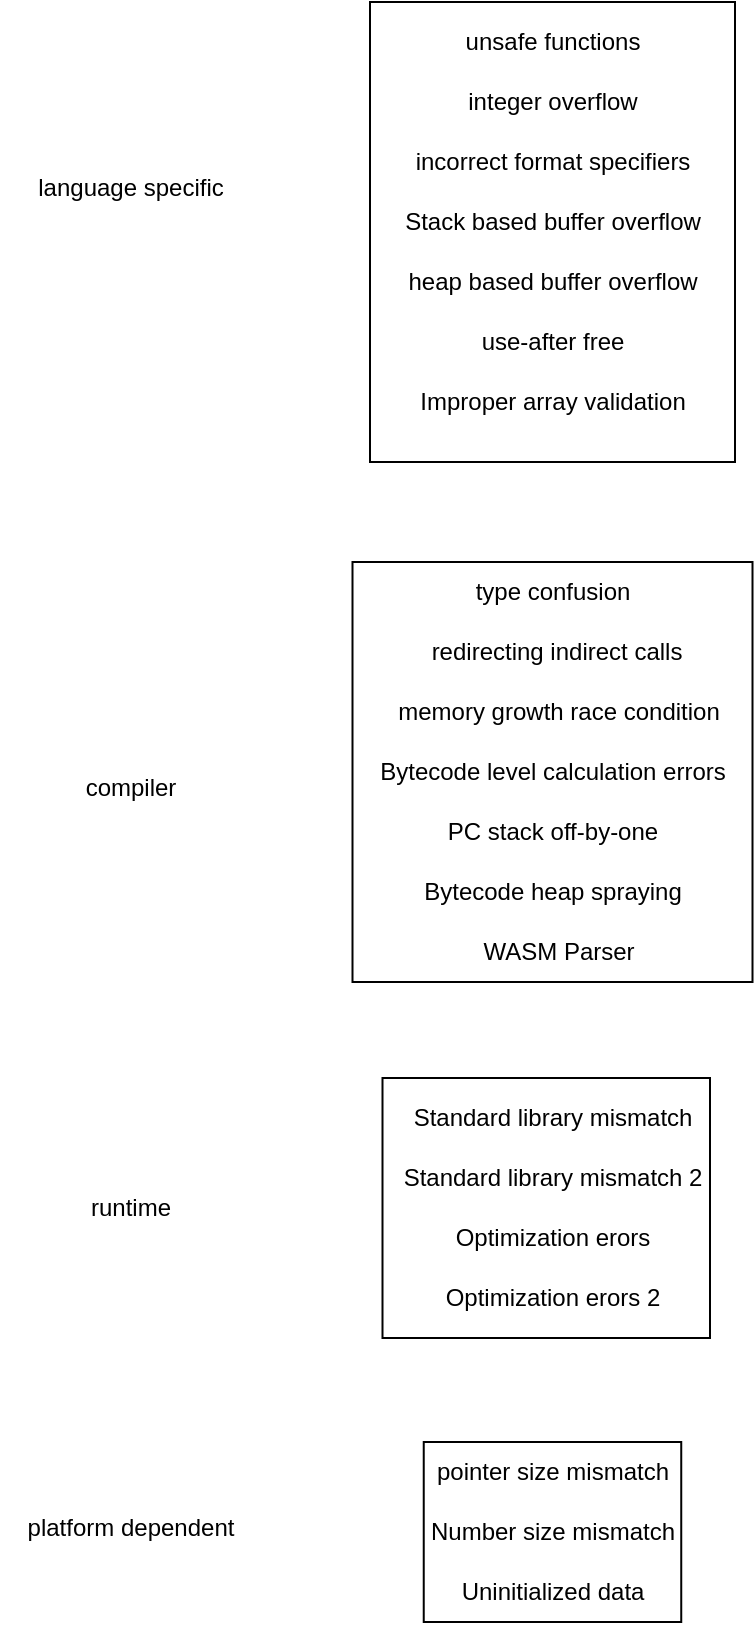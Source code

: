 <mxfile version="26.2.14">
  <diagram name="Page-1" id="ElEJQn2bmnE-FZxb2ZQC">
    <mxGraphModel dx="1426" dy="1032" grid="1" gridSize="10" guides="1" tooltips="1" connect="1" arrows="1" fold="1" page="1" pageScale="1" pageWidth="850" pageHeight="1100" math="0" shadow="0">
      <root>
        <mxCell id="0" />
        <mxCell id="1" parent="0" />
        <mxCell id="iszfN2IdjPFp7sUso98m-1" value="" style="group" vertex="1" connectable="0" parent="1">
          <mxGeometry x="230" y="100" width="182.5" height="230" as="geometry" />
        </mxCell>
        <mxCell id="Kvmyp9nTmgMz7uB1PPaK-2" value="" style="rounded=0;whiteSpace=wrap;html=1;rotation=90;movable=1;resizable=1;rotatable=1;deletable=1;editable=1;locked=0;connectable=1;" parent="iszfN2IdjPFp7sUso98m-1" vertex="1">
          <mxGeometry x="-23.75" y="23.75" width="230" height="182.5" as="geometry" />
        </mxCell>
        <mxCell id="Kvmyp9nTmgMz7uB1PPaK-3" value="&lt;div&gt;unsafe functions &lt;br&gt;&lt;/div&gt;" style="text;html=1;align=center;verticalAlign=middle;resizable=1;points=[];autosize=1;strokeColor=none;fillColor=none;movable=1;rotatable=1;deletable=1;editable=1;locked=0;connectable=1;" parent="iszfN2IdjPFp7sUso98m-1" vertex="1">
          <mxGeometry x="36.25" y="5" width="110" height="30" as="geometry" />
        </mxCell>
        <mxCell id="Kvmyp9nTmgMz7uB1PPaK-4" value="&lt;div&gt;integer overflow&lt;/div&gt;" style="text;html=1;align=center;verticalAlign=middle;resizable=1;points=[];autosize=1;strokeColor=none;fillColor=none;movable=1;rotatable=1;deletable=1;editable=1;locked=0;connectable=1;" parent="iszfN2IdjPFp7sUso98m-1" vertex="1">
          <mxGeometry x="36.25" y="35" width="110" height="30" as="geometry" />
        </mxCell>
        <mxCell id="Kvmyp9nTmgMz7uB1PPaK-5" value="incorrect format specifiers" style="text;html=1;align=center;verticalAlign=middle;resizable=1;points=[];autosize=1;strokeColor=none;fillColor=none;movable=1;rotatable=1;deletable=1;editable=1;locked=0;connectable=1;" parent="iszfN2IdjPFp7sUso98m-1" vertex="1">
          <mxGeometry x="11.25" y="65" width="160" height="30" as="geometry" />
        </mxCell>
        <mxCell id="Kvmyp9nTmgMz7uB1PPaK-6" value="&lt;div&gt;Stack based buffer overflow&lt;/div&gt;" style="text;html=1;align=center;verticalAlign=middle;resizable=1;points=[];autosize=1;strokeColor=none;fillColor=none;movable=1;rotatable=1;deletable=1;editable=1;locked=0;connectable=1;" parent="iszfN2IdjPFp7sUso98m-1" vertex="1">
          <mxGeometry x="6.25" y="95" width="170" height="30" as="geometry" />
        </mxCell>
        <mxCell id="Kvmyp9nTmgMz7uB1PPaK-7" value="&lt;div&gt;heap based buffer overflow&lt;/div&gt;" style="text;html=1;align=center;verticalAlign=middle;resizable=1;points=[];autosize=1;strokeColor=none;fillColor=none;movable=1;rotatable=1;deletable=1;editable=1;locked=0;connectable=1;" parent="iszfN2IdjPFp7sUso98m-1" vertex="1">
          <mxGeometry x="6.25" y="125" width="170" height="30" as="geometry" />
        </mxCell>
        <mxCell id="Kvmyp9nTmgMz7uB1PPaK-8" value="&lt;div&gt;use-after free&lt;/div&gt;" style="text;html=1;align=center;verticalAlign=middle;resizable=1;points=[];autosize=1;strokeColor=none;fillColor=none;movable=1;rotatable=1;deletable=1;editable=1;locked=0;connectable=1;" parent="iszfN2IdjPFp7sUso98m-1" vertex="1">
          <mxGeometry x="46.25" y="155" width="90" height="30" as="geometry" />
        </mxCell>
        <mxCell id="Kvmyp9nTmgMz7uB1PPaK-9" value="Improper array validation" style="text;html=1;align=center;verticalAlign=middle;resizable=1;points=[];autosize=1;strokeColor=none;fillColor=none;movable=1;rotatable=1;deletable=1;editable=1;locked=0;connectable=1;" parent="iszfN2IdjPFp7sUso98m-1" vertex="1">
          <mxGeometry x="11.25" y="185" width="160" height="30" as="geometry" />
        </mxCell>
        <mxCell id="iszfN2IdjPFp7sUso98m-4" value="&lt;div&gt;language specific &lt;br&gt;&lt;/div&gt;" style="text;html=1;align=center;verticalAlign=middle;resizable=0;points=[];autosize=1;strokeColor=none;fillColor=none;" vertex="1" parent="1">
          <mxGeometry x="50" y="178" width="120" height="30" as="geometry" />
        </mxCell>
        <mxCell id="iszfN2IdjPFp7sUso98m-15" value="" style="group" vertex="1" connectable="0" parent="1">
          <mxGeometry x="221.25" y="380" width="200" height="210" as="geometry" />
        </mxCell>
        <mxCell id="iszfN2IdjPFp7sUso98m-14" value="" style="rounded=0;whiteSpace=wrap;html=1;" vertex="1" parent="iszfN2IdjPFp7sUso98m-15">
          <mxGeometry width="200" height="210" as="geometry" />
        </mxCell>
        <mxCell id="iszfN2IdjPFp7sUso98m-5" value="&lt;div&gt;type confusion&lt;/div&gt;" style="text;html=1;align=center;verticalAlign=middle;resizable=0;points=[];autosize=1;strokeColor=none;fillColor=none;" vertex="1" parent="iszfN2IdjPFp7sUso98m-15">
          <mxGeometry x="50" width="100" height="30" as="geometry" />
        </mxCell>
        <mxCell id="iszfN2IdjPFp7sUso98m-6" value="redirecting indirect calls" style="text;html=1;align=center;verticalAlign=middle;resizable=0;points=[];autosize=1;strokeColor=none;fillColor=none;" vertex="1" parent="iszfN2IdjPFp7sUso98m-15">
          <mxGeometry x="26.25" y="30" width="150" height="30" as="geometry" />
        </mxCell>
        <mxCell id="iszfN2IdjPFp7sUso98m-7" value="memory growth race condition" style="text;html=1;align=center;verticalAlign=middle;resizable=0;points=[];autosize=1;strokeColor=none;fillColor=none;" vertex="1" parent="iszfN2IdjPFp7sUso98m-15">
          <mxGeometry x="12.5" y="60" width="180" height="30" as="geometry" />
        </mxCell>
        <mxCell id="iszfN2IdjPFp7sUso98m-8" value="Bytecode level calculation errors" style="text;html=1;align=center;verticalAlign=middle;resizable=0;points=[];autosize=1;strokeColor=none;fillColor=none;" vertex="1" parent="iszfN2IdjPFp7sUso98m-15">
          <mxGeometry y="90" width="200" height="30" as="geometry" />
        </mxCell>
        <mxCell id="iszfN2IdjPFp7sUso98m-9" value="PC stack off-by-one" style="text;html=1;align=center;verticalAlign=middle;resizable=0;points=[];autosize=1;strokeColor=none;fillColor=none;" vertex="1" parent="iszfN2IdjPFp7sUso98m-15">
          <mxGeometry x="35" y="120" width="130" height="30" as="geometry" />
        </mxCell>
        <mxCell id="iszfN2IdjPFp7sUso98m-12" value="Bytecode heap spraying" style="text;html=1;align=center;verticalAlign=middle;resizable=0;points=[];autosize=1;strokeColor=none;fillColor=none;" vertex="1" parent="iszfN2IdjPFp7sUso98m-15">
          <mxGeometry x="25" y="150" width="150" height="30" as="geometry" />
        </mxCell>
        <mxCell id="iszfN2IdjPFp7sUso98m-13" value="WASM Parser" style="text;html=1;align=center;verticalAlign=middle;resizable=0;points=[];autosize=1;strokeColor=none;fillColor=none;" vertex="1" parent="iszfN2IdjPFp7sUso98m-15">
          <mxGeometry x="52.5" y="180" width="100" height="30" as="geometry" />
        </mxCell>
        <mxCell id="iszfN2IdjPFp7sUso98m-16" value="compiler " style="text;html=1;align=center;verticalAlign=middle;resizable=0;points=[];autosize=1;strokeColor=none;fillColor=none;" vertex="1" parent="1">
          <mxGeometry x="75" y="478" width="70" height="30" as="geometry" />
        </mxCell>
        <mxCell id="iszfN2IdjPFp7sUso98m-22" value="" style="group" vertex="1" connectable="0" parent="1">
          <mxGeometry x="236.25" y="638" width="170" height="130" as="geometry" />
        </mxCell>
        <mxCell id="iszfN2IdjPFp7sUso98m-17" value="" style="whiteSpace=wrap;html=1;" vertex="1" parent="iszfN2IdjPFp7sUso98m-22">
          <mxGeometry width="163.75" height="130" as="geometry" />
        </mxCell>
        <mxCell id="iszfN2IdjPFp7sUso98m-18" value="Standard library mismatch" style="text;html=1;align=center;verticalAlign=middle;resizable=0;points=[];autosize=1;strokeColor=none;fillColor=none;" vertex="1" parent="iszfN2IdjPFp7sUso98m-22">
          <mxGeometry x="5" y="5" width="160" height="30" as="geometry" />
        </mxCell>
        <mxCell id="iszfN2IdjPFp7sUso98m-19" value="Standard library mismatch 2" style="text;html=1;align=center;verticalAlign=middle;resizable=0;points=[];autosize=1;strokeColor=none;fillColor=none;" vertex="1" parent="iszfN2IdjPFp7sUso98m-22">
          <mxGeometry y="35" width="170" height="30" as="geometry" />
        </mxCell>
        <mxCell id="iszfN2IdjPFp7sUso98m-20" value="Optimization erors" style="text;html=1;align=center;verticalAlign=middle;resizable=0;points=[];autosize=1;strokeColor=none;fillColor=none;" vertex="1" parent="iszfN2IdjPFp7sUso98m-22">
          <mxGeometry x="25" y="65" width="120" height="30" as="geometry" />
        </mxCell>
        <mxCell id="iszfN2IdjPFp7sUso98m-21" value="Optimization erors 2" style="text;html=1;align=center;verticalAlign=middle;resizable=0;points=[];autosize=1;strokeColor=none;fillColor=none;" vertex="1" parent="iszfN2IdjPFp7sUso98m-22">
          <mxGeometry x="20" y="95" width="130" height="30" as="geometry" />
        </mxCell>
        <mxCell id="iszfN2IdjPFp7sUso98m-23" value="runtime" style="text;html=1;align=center;verticalAlign=middle;resizable=0;points=[];autosize=1;strokeColor=none;fillColor=none;" vertex="1" parent="1">
          <mxGeometry x="80" y="688" width="60" height="30" as="geometry" />
        </mxCell>
        <mxCell id="iszfN2IdjPFp7sUso98m-28" value="" style="group" vertex="1" connectable="0" parent="1">
          <mxGeometry x="246.25" y="820" width="150" height="90" as="geometry" />
        </mxCell>
        <mxCell id="iszfN2IdjPFp7sUso98m-27" value="" style="rounded=0;whiteSpace=wrap;html=1;" vertex="1" parent="iszfN2IdjPFp7sUso98m-28">
          <mxGeometry x="10.62" width="128.75" height="90" as="geometry" />
        </mxCell>
        <mxCell id="iszfN2IdjPFp7sUso98m-24" value="&lt;div&gt;pointer size mismatch&lt;/div&gt;" style="text;html=1;align=center;verticalAlign=middle;resizable=0;points=[];autosize=1;strokeColor=none;fillColor=none;" vertex="1" parent="iszfN2IdjPFp7sUso98m-28">
          <mxGeometry x="5" width="140" height="30" as="geometry" />
        </mxCell>
        <mxCell id="iszfN2IdjPFp7sUso98m-25" value="Number size mismatch" style="text;html=1;align=center;verticalAlign=middle;resizable=0;points=[];autosize=1;strokeColor=none;fillColor=none;" vertex="1" parent="iszfN2IdjPFp7sUso98m-28">
          <mxGeometry y="30" width="150" height="30" as="geometry" />
        </mxCell>
        <mxCell id="iszfN2IdjPFp7sUso98m-26" value="&lt;div&gt;Uninitialized data&lt;/div&gt;" style="text;html=1;align=center;verticalAlign=middle;resizable=0;points=[];autosize=1;strokeColor=none;fillColor=none;" vertex="1" parent="iszfN2IdjPFp7sUso98m-28">
          <mxGeometry x="19.99" y="60" width="110" height="30" as="geometry" />
        </mxCell>
        <mxCell id="iszfN2IdjPFp7sUso98m-29" value="&lt;div&gt;platform dependent&lt;/div&gt;" style="text;html=1;align=center;verticalAlign=middle;resizable=0;points=[];autosize=1;strokeColor=none;fillColor=none;" vertex="1" parent="1">
          <mxGeometry x="45" y="848" width="130" height="30" as="geometry" />
        </mxCell>
      </root>
    </mxGraphModel>
  </diagram>
</mxfile>
